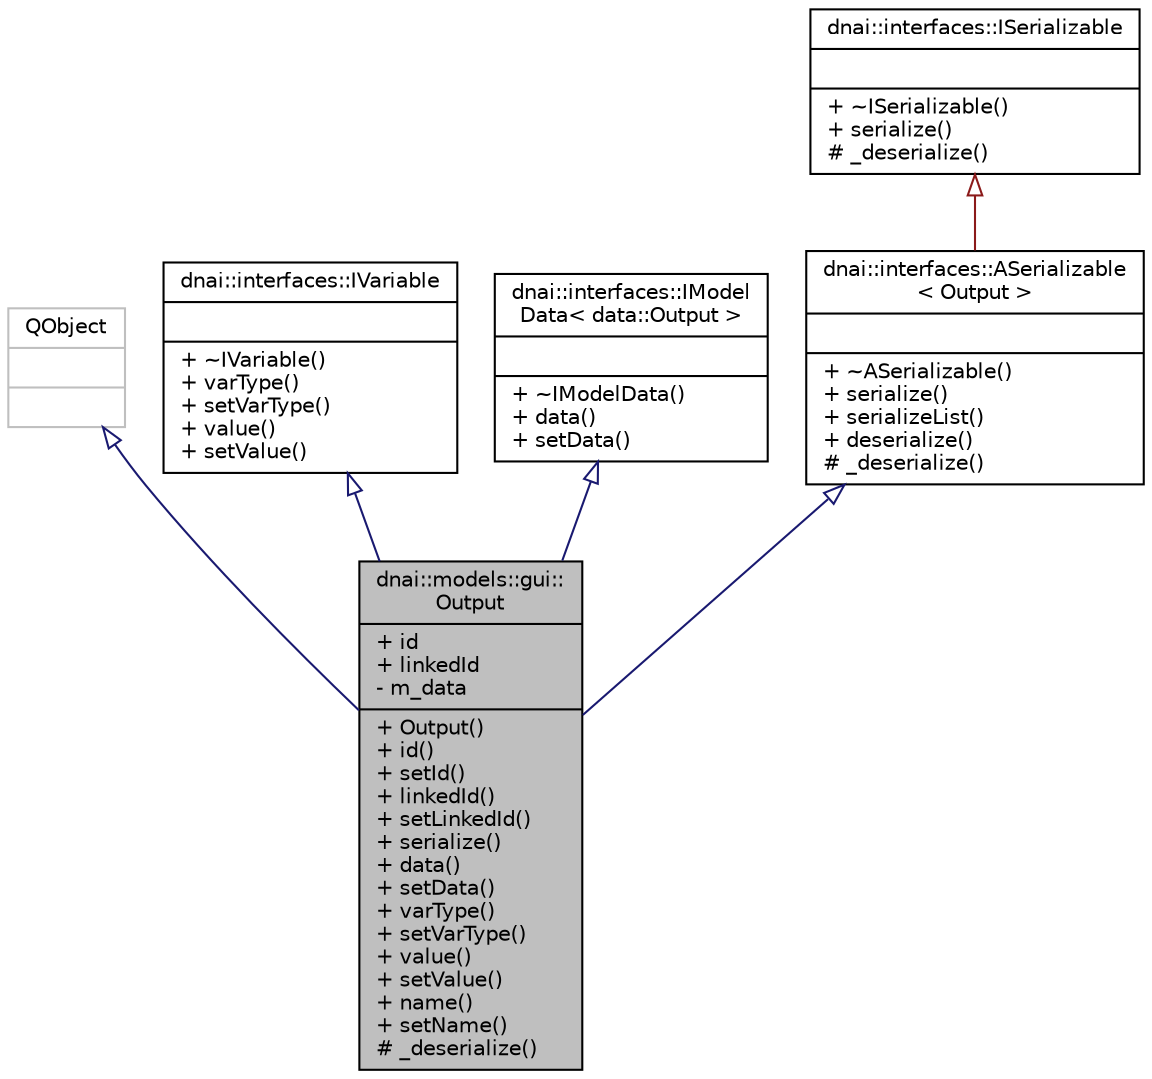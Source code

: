 digraph "dnai::models::gui::Output"
{
  edge [fontname="Helvetica",fontsize="10",labelfontname="Helvetica",labelfontsize="10"];
  node [fontname="Helvetica",fontsize="10",shape=record];
  Node1 [label="{dnai::models::gui::\lOutput\n|+ id\l+ linkedId\l- m_data\l|+ Output()\l+ id()\l+ setId()\l+ linkedId()\l+ setLinkedId()\l+ serialize()\l+ data()\l+ setData()\l+ varType()\l+ setVarType()\l+ value()\l+ setValue()\l+ name()\l+ setName()\l# _deserialize()\l}",height=0.2,width=0.4,color="black", fillcolor="grey75", style="filled", fontcolor="black"];
  Node2 -> Node1 [dir="back",color="midnightblue",fontsize="10",style="solid",arrowtail="onormal",fontname="Helvetica"];
  Node2 [label="{QObject\n||}",height=0.2,width=0.4,color="grey75", fillcolor="white", style="filled"];
  Node3 -> Node1 [dir="back",color="midnightblue",fontsize="10",style="solid",arrowtail="onormal",fontname="Helvetica"];
  Node3 [label="{dnai::interfaces::IVariable\n||+ ~IVariable()\l+ varType()\l+ setVarType()\l+ value()\l+ setValue()\l}",height=0.2,width=0.4,color="black", fillcolor="white", style="filled",URL="$classdnai_1_1interfaces_1_1_i_variable.html"];
  Node4 -> Node1 [dir="back",color="midnightblue",fontsize="10",style="solid",arrowtail="onormal",fontname="Helvetica"];
  Node4 [label="{dnai::interfaces::IModel\lData\< data::Output \>\n||+ ~IModelData()\l+ data()\l+ setData()\l}",height=0.2,width=0.4,color="black", fillcolor="white", style="filled",URL="$classdnai_1_1interfaces_1_1_i_model_data.html"];
  Node5 -> Node1 [dir="back",color="midnightblue",fontsize="10",style="solid",arrowtail="onormal",fontname="Helvetica"];
  Node5 [label="{dnai::interfaces::ASerializable\l\< Output \>\n||+ ~ASerializable()\l+ serialize()\l+ serializeList()\l+ deserialize()\l# _deserialize()\l}",height=0.2,width=0.4,color="black", fillcolor="white", style="filled",URL="$classdnai_1_1interfaces_1_1_a_serializable.html"];
  Node6 -> Node5 [dir="back",color="firebrick4",fontsize="10",style="solid",arrowtail="onormal",fontname="Helvetica"];
  Node6 [label="{dnai::interfaces::ISerializable\n||+ ~ISerializable()\l+ serialize()\l# _deserialize()\l}",height=0.2,width=0.4,color="black", fillcolor="white", style="filled",URL="$classdnai_1_1interfaces_1_1_i_serializable.html",tooltip="Allow inherited class to serialize and deserialize itself. "];
}

